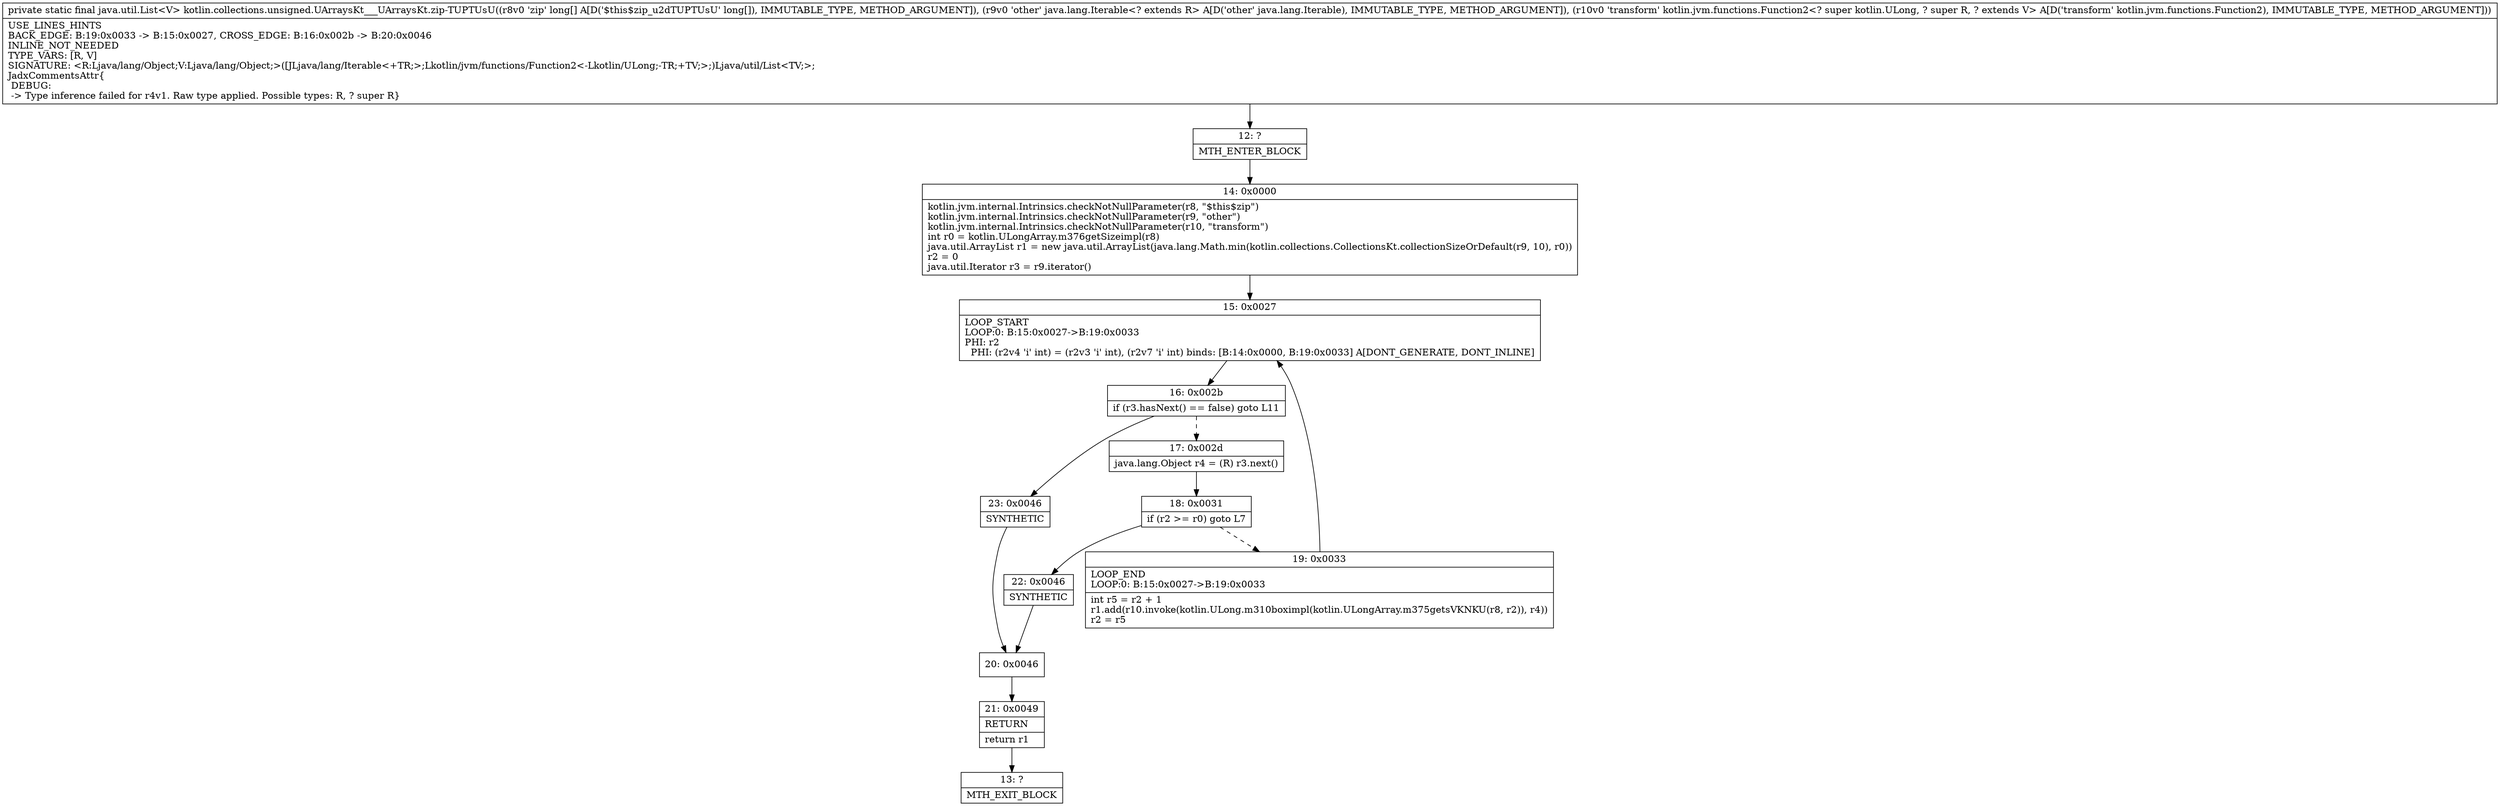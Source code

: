 digraph "CFG forkotlin.collections.unsigned.UArraysKt___UArraysKt.zip\-TUPTUsU([JLjava\/lang\/Iterable;Lkotlin\/jvm\/functions\/Function2;)Ljava\/util\/List;" {
Node_12 [shape=record,label="{12\:\ ?|MTH_ENTER_BLOCK\l}"];
Node_14 [shape=record,label="{14\:\ 0x0000|kotlin.jvm.internal.Intrinsics.checkNotNullParameter(r8, \"$this$zip\")\lkotlin.jvm.internal.Intrinsics.checkNotNullParameter(r9, \"other\")\lkotlin.jvm.internal.Intrinsics.checkNotNullParameter(r10, \"transform\")\lint r0 = kotlin.ULongArray.m376getSizeimpl(r8)\ljava.util.ArrayList r1 = new java.util.ArrayList(java.lang.Math.min(kotlin.collections.CollectionsKt.collectionSizeOrDefault(r9, 10), r0))\lr2 = 0\ljava.util.Iterator r3 = r9.iterator()\l}"];
Node_15 [shape=record,label="{15\:\ 0x0027|LOOP_START\lLOOP:0: B:15:0x0027\-\>B:19:0x0033\lPHI: r2 \l  PHI: (r2v4 'i' int) = (r2v3 'i' int), (r2v7 'i' int) binds: [B:14:0x0000, B:19:0x0033] A[DONT_GENERATE, DONT_INLINE]\l}"];
Node_16 [shape=record,label="{16\:\ 0x002b|if (r3.hasNext() == false) goto L11\l}"];
Node_17 [shape=record,label="{17\:\ 0x002d|java.lang.Object r4 = (R) r3.next()\l}"];
Node_18 [shape=record,label="{18\:\ 0x0031|if (r2 \>= r0) goto L7\l}"];
Node_19 [shape=record,label="{19\:\ 0x0033|LOOP_END\lLOOP:0: B:15:0x0027\-\>B:19:0x0033\l|int r5 = r2 + 1\lr1.add(r10.invoke(kotlin.ULong.m310boximpl(kotlin.ULongArray.m375getsVKNKU(r8, r2)), r4))\lr2 = r5\l}"];
Node_22 [shape=record,label="{22\:\ 0x0046|SYNTHETIC\l}"];
Node_20 [shape=record,label="{20\:\ 0x0046}"];
Node_21 [shape=record,label="{21\:\ 0x0049|RETURN\l|return r1\l}"];
Node_13 [shape=record,label="{13\:\ ?|MTH_EXIT_BLOCK\l}"];
Node_23 [shape=record,label="{23\:\ 0x0046|SYNTHETIC\l}"];
MethodNode[shape=record,label="{private static final java.util.List\<V\> kotlin.collections.unsigned.UArraysKt___UArraysKt.zip\-TUPTUsU((r8v0 'zip' long[] A[D('$this$zip_u2dTUPTUsU' long[]), IMMUTABLE_TYPE, METHOD_ARGUMENT]), (r9v0 'other' java.lang.Iterable\<? extends R\> A[D('other' java.lang.Iterable), IMMUTABLE_TYPE, METHOD_ARGUMENT]), (r10v0 'transform' kotlin.jvm.functions.Function2\<? super kotlin.ULong, ? super R, ? extends V\> A[D('transform' kotlin.jvm.functions.Function2), IMMUTABLE_TYPE, METHOD_ARGUMENT]))  | USE_LINES_HINTS\lBACK_EDGE: B:19:0x0033 \-\> B:15:0x0027, CROSS_EDGE: B:16:0x002b \-\> B:20:0x0046\lINLINE_NOT_NEEDED\lTYPE_VARS: [R, V]\lSIGNATURE: \<R:Ljava\/lang\/Object;V:Ljava\/lang\/Object;\>([JLjava\/lang\/Iterable\<+TR;\>;Lkotlin\/jvm\/functions\/Function2\<\-Lkotlin\/ULong;\-TR;+TV;\>;)Ljava\/util\/List\<TV;\>;\lJadxCommentsAttr\{\l DEBUG: \l \-\> Type inference failed for r4v1. Raw type applied. Possible types: R, ? super R\}\l}"];
MethodNode -> Node_12;Node_12 -> Node_14;
Node_14 -> Node_15;
Node_15 -> Node_16;
Node_16 -> Node_17[style=dashed];
Node_16 -> Node_23;
Node_17 -> Node_18;
Node_18 -> Node_19[style=dashed];
Node_18 -> Node_22;
Node_19 -> Node_15;
Node_22 -> Node_20;
Node_20 -> Node_21;
Node_21 -> Node_13;
Node_23 -> Node_20;
}

